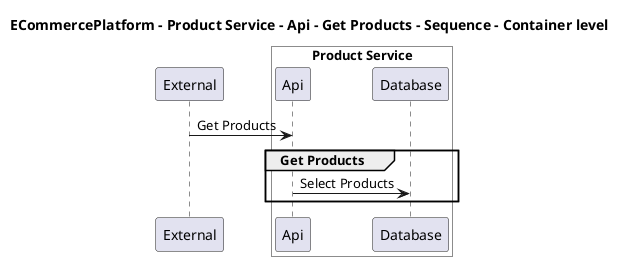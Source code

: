 @startuml

title ECommercePlatform - Product Service - Api - Get Products - Sequence - Container level

participant "External" as C4InterFlow.SoftwareSystems.ExternalSystem

box "Product Service" #White
    participant "Api" as ECommercePlatform.SoftwareSystems.ProductService.Containers.Api
    participant "Database" as ECommercePlatform.SoftwareSystems.ProductService.Containers.Database
end box


C4InterFlow.SoftwareSystems.ExternalSystem -> ECommercePlatform.SoftwareSystems.ProductService.Containers.Api : Get Products
group Get Products
ECommercePlatform.SoftwareSystems.ProductService.Containers.Api -> ECommercePlatform.SoftwareSystems.ProductService.Containers.Database : Select Products
end


@enduml
